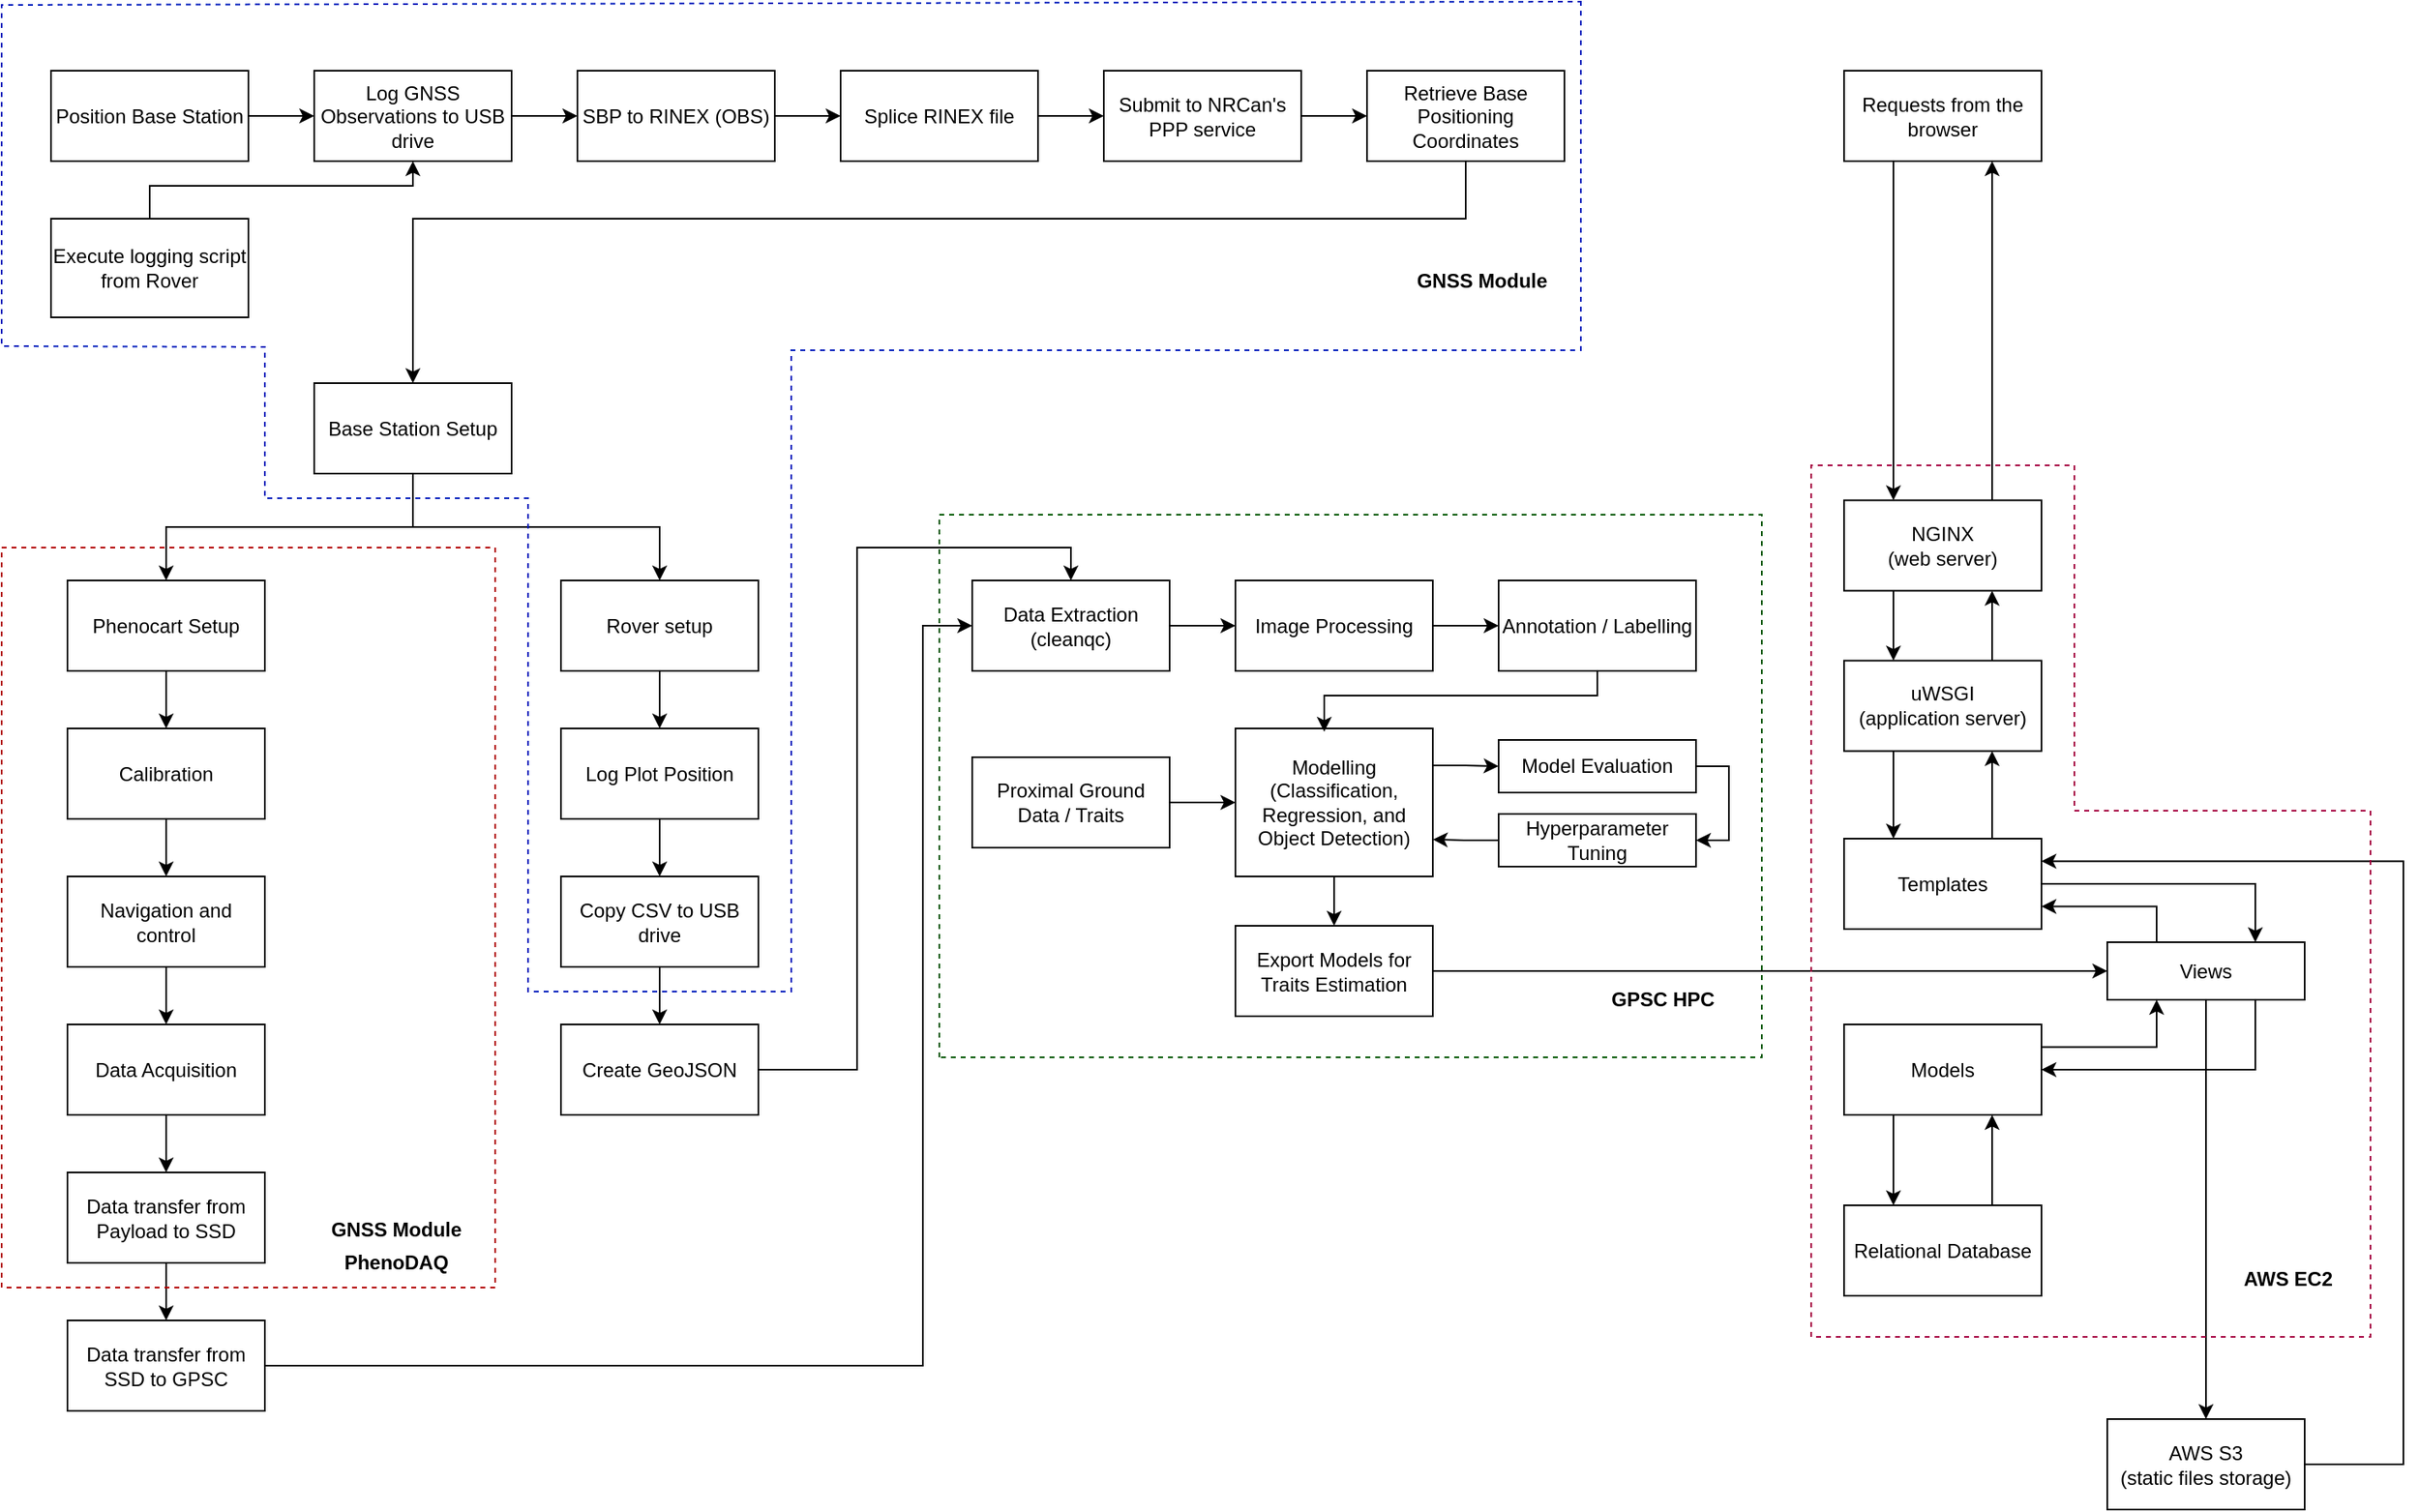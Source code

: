 <mxfile version="22.0.4" type="github">
  <diagram name="Page-1" id="y3tzeOVp731qI052sBjQ">
    <mxGraphModel dx="2394" dy="1224" grid="1" gridSize="10" guides="1" tooltips="1" connect="1" arrows="1" fold="1" page="1" pageScale="1" pageWidth="850" pageHeight="1100" math="0" shadow="0">
      <root>
        <mxCell id="0" />
        <mxCell id="1" parent="0" />
        <mxCell id="EIoQqLv1L-An7SC59F_x-1" style="edgeStyle=orthogonalEdgeStyle;rounded=0;orthogonalLoop=1;jettySize=auto;html=1;exitX=1;exitY=0.5;exitDx=0;exitDy=0;entryX=0;entryY=0.5;entryDx=0;entryDy=0;" parent="1" source="EIoQqLv1L-An7SC59F_x-2" target="EIoQqLv1L-An7SC59F_x-6" edge="1">
          <mxGeometry relative="1" as="geometry" />
        </mxCell>
        <mxCell id="EIoQqLv1L-An7SC59F_x-2" value="Position Base Station" style="rounded=0;whiteSpace=wrap;html=1;fillColor=none;" parent="1" vertex="1">
          <mxGeometry x="190" y="70" width="120" height="55" as="geometry" />
        </mxCell>
        <mxCell id="EIoQqLv1L-An7SC59F_x-3" style="edgeStyle=orthogonalEdgeStyle;rounded=0;orthogonalLoop=1;jettySize=auto;html=1;exitX=0.5;exitY=0;exitDx=0;exitDy=0;entryX=0.5;entryY=1;entryDx=0;entryDy=0;" parent="1" source="EIoQqLv1L-An7SC59F_x-4" target="EIoQqLv1L-An7SC59F_x-6" edge="1">
          <mxGeometry relative="1" as="geometry">
            <Array as="points">
              <mxPoint x="250" y="140" />
              <mxPoint x="410" y="140" />
            </Array>
          </mxGeometry>
        </mxCell>
        <mxCell id="EIoQqLv1L-An7SC59F_x-4" value="Execute logging script from Rover" style="rounded=0;whiteSpace=wrap;html=1;fillColor=none;" parent="1" vertex="1">
          <mxGeometry x="190" y="160" width="120" height="60" as="geometry" />
        </mxCell>
        <mxCell id="EIoQqLv1L-An7SC59F_x-5" style="edgeStyle=orthogonalEdgeStyle;rounded=0;orthogonalLoop=1;jettySize=auto;html=1;exitX=1;exitY=0.5;exitDx=0;exitDy=0;entryX=0;entryY=0.5;entryDx=0;entryDy=0;" parent="1" source="EIoQqLv1L-An7SC59F_x-6" target="EIoQqLv1L-An7SC59F_x-8" edge="1">
          <mxGeometry relative="1" as="geometry" />
        </mxCell>
        <mxCell id="EIoQqLv1L-An7SC59F_x-6" value="Log GNSS Observations to USB drive" style="rounded=0;whiteSpace=wrap;html=1;fillColor=none;" parent="1" vertex="1">
          <mxGeometry x="350" y="70" width="120" height="55" as="geometry" />
        </mxCell>
        <mxCell id="EIoQqLv1L-An7SC59F_x-7" style="edgeStyle=orthogonalEdgeStyle;rounded=0;orthogonalLoop=1;jettySize=auto;html=1;exitX=1;exitY=0.5;exitDx=0;exitDy=0;entryX=0;entryY=0.5;entryDx=0;entryDy=0;" parent="1" source="EIoQqLv1L-An7SC59F_x-8" target="EIoQqLv1L-An7SC59F_x-10" edge="1">
          <mxGeometry relative="1" as="geometry" />
        </mxCell>
        <mxCell id="EIoQqLv1L-An7SC59F_x-8" value="SBP to RINEX (OBS)" style="rounded=0;whiteSpace=wrap;html=1;fillColor=none;" parent="1" vertex="1">
          <mxGeometry x="510" y="70" width="120" height="55" as="geometry" />
        </mxCell>
        <mxCell id="EIoQqLv1L-An7SC59F_x-9" style="edgeStyle=orthogonalEdgeStyle;rounded=0;orthogonalLoop=1;jettySize=auto;html=1;exitX=1;exitY=0.5;exitDx=0;exitDy=0;entryX=0;entryY=0.5;entryDx=0;entryDy=0;" parent="1" source="EIoQqLv1L-An7SC59F_x-10" target="EIoQqLv1L-An7SC59F_x-12" edge="1">
          <mxGeometry relative="1" as="geometry" />
        </mxCell>
        <mxCell id="EIoQqLv1L-An7SC59F_x-10" value="Splice RINEX file" style="rounded=0;whiteSpace=wrap;html=1;fillColor=none;" parent="1" vertex="1">
          <mxGeometry x="670" y="70" width="120" height="55" as="geometry" />
        </mxCell>
        <mxCell id="EIoQqLv1L-An7SC59F_x-11" style="edgeStyle=orthogonalEdgeStyle;rounded=0;orthogonalLoop=1;jettySize=auto;html=1;exitX=1;exitY=0.5;exitDx=0;exitDy=0;entryX=0;entryY=0.5;entryDx=0;entryDy=0;" parent="1" source="EIoQqLv1L-An7SC59F_x-12" target="EIoQqLv1L-An7SC59F_x-14" edge="1">
          <mxGeometry relative="1" as="geometry" />
        </mxCell>
        <mxCell id="EIoQqLv1L-An7SC59F_x-12" value="Submit to NRCan&#39;s PPP service" style="rounded=0;whiteSpace=wrap;html=1;fillColor=none;" parent="1" vertex="1">
          <mxGeometry x="830" y="70" width="120" height="55" as="geometry" />
        </mxCell>
        <mxCell id="EIoQqLv1L-An7SC59F_x-13" style="edgeStyle=orthogonalEdgeStyle;rounded=0;orthogonalLoop=1;jettySize=auto;html=1;exitX=0.5;exitY=1;exitDx=0;exitDy=0;entryX=0.5;entryY=0;entryDx=0;entryDy=0;" parent="1" source="EIoQqLv1L-An7SC59F_x-14" target="EIoQqLv1L-An7SC59F_x-17" edge="1">
          <mxGeometry relative="1" as="geometry">
            <Array as="points">
              <mxPoint x="1050" y="160" />
              <mxPoint x="410" y="160" />
            </Array>
          </mxGeometry>
        </mxCell>
        <mxCell id="EIoQqLv1L-An7SC59F_x-14" value="Retrieve Base Positioning Coordinates" style="rounded=0;whiteSpace=wrap;html=1;fillColor=none;" parent="1" vertex="1">
          <mxGeometry x="990" y="70" width="120" height="55" as="geometry" />
        </mxCell>
        <mxCell id="EIoQqLv1L-An7SC59F_x-15" style="edgeStyle=orthogonalEdgeStyle;rounded=0;orthogonalLoop=1;jettySize=auto;html=1;exitX=0.5;exitY=1;exitDx=0;exitDy=0;entryX=0.5;entryY=0;entryDx=0;entryDy=0;" parent="1" source="EIoQqLv1L-An7SC59F_x-17" target="EIoQqLv1L-An7SC59F_x-19" edge="1">
          <mxGeometry relative="1" as="geometry" />
        </mxCell>
        <mxCell id="EIoQqLv1L-An7SC59F_x-16" style="edgeStyle=orthogonalEdgeStyle;rounded=0;orthogonalLoop=1;jettySize=auto;html=1;exitX=0.5;exitY=1;exitDx=0;exitDy=0;entryX=0.5;entryY=0;entryDx=0;entryDy=0;" parent="1" source="EIoQqLv1L-An7SC59F_x-17" target="EIoQqLv1L-An7SC59F_x-30" edge="1">
          <mxGeometry relative="1" as="geometry" />
        </mxCell>
        <mxCell id="EIoQqLv1L-An7SC59F_x-17" value="Base Station Setup" style="rounded=0;whiteSpace=wrap;html=1;fillColor=none;" parent="1" vertex="1">
          <mxGeometry x="350" y="260" width="120" height="55" as="geometry" />
        </mxCell>
        <mxCell id="EIoQqLv1L-An7SC59F_x-18" style="edgeStyle=orthogonalEdgeStyle;rounded=0;orthogonalLoop=1;jettySize=auto;html=1;exitX=0.5;exitY=1;exitDx=0;exitDy=0;entryX=0.5;entryY=0;entryDx=0;entryDy=0;" parent="1" source="EIoQqLv1L-An7SC59F_x-19" target="EIoQqLv1L-An7SC59F_x-21" edge="1">
          <mxGeometry relative="1" as="geometry" />
        </mxCell>
        <mxCell id="EIoQqLv1L-An7SC59F_x-19" value="Phenocart Setup" style="rounded=0;whiteSpace=wrap;html=1;fillColor=none;" parent="1" vertex="1">
          <mxGeometry x="200" y="380" width="120" height="55" as="geometry" />
        </mxCell>
        <mxCell id="EIoQqLv1L-An7SC59F_x-20" style="edgeStyle=orthogonalEdgeStyle;rounded=0;orthogonalLoop=1;jettySize=auto;html=1;exitX=0.5;exitY=1;exitDx=0;exitDy=0;entryX=0.5;entryY=0;entryDx=0;entryDy=0;" parent="1" source="EIoQqLv1L-An7SC59F_x-21" target="EIoQqLv1L-An7SC59F_x-23" edge="1">
          <mxGeometry relative="1" as="geometry" />
        </mxCell>
        <mxCell id="EIoQqLv1L-An7SC59F_x-21" value="Calibration" style="rounded=0;whiteSpace=wrap;html=1;fillColor=none;" parent="1" vertex="1">
          <mxGeometry x="200" y="470" width="120" height="55" as="geometry" />
        </mxCell>
        <mxCell id="EIoQqLv1L-An7SC59F_x-22" style="edgeStyle=orthogonalEdgeStyle;rounded=0;orthogonalLoop=1;jettySize=auto;html=1;exitX=0.5;exitY=1;exitDx=0;exitDy=0;entryX=0.5;entryY=0;entryDx=0;entryDy=0;" parent="1" source="EIoQqLv1L-An7SC59F_x-23" target="EIoQqLv1L-An7SC59F_x-25" edge="1">
          <mxGeometry relative="1" as="geometry" />
        </mxCell>
        <mxCell id="EIoQqLv1L-An7SC59F_x-23" value="Navigation and control" style="rounded=0;whiteSpace=wrap;html=1;fillColor=none;" parent="1" vertex="1">
          <mxGeometry x="200" y="560" width="120" height="55" as="geometry" />
        </mxCell>
        <mxCell id="EIoQqLv1L-An7SC59F_x-24" style="edgeStyle=orthogonalEdgeStyle;rounded=0;orthogonalLoop=1;jettySize=auto;html=1;exitX=0.5;exitY=1;exitDx=0;exitDy=0;entryX=0.5;entryY=0;entryDx=0;entryDy=0;" parent="1" source="EIoQqLv1L-An7SC59F_x-25" target="EIoQqLv1L-An7SC59F_x-27" edge="1">
          <mxGeometry relative="1" as="geometry" />
        </mxCell>
        <mxCell id="EIoQqLv1L-An7SC59F_x-25" value="Data Acquisition" style="rounded=0;whiteSpace=wrap;html=1;fillColor=none;" parent="1" vertex="1">
          <mxGeometry x="200" y="650" width="120" height="55" as="geometry" />
        </mxCell>
        <mxCell id="EIoQqLv1L-An7SC59F_x-26" style="edgeStyle=orthogonalEdgeStyle;rounded=0;orthogonalLoop=1;jettySize=auto;html=1;exitX=0.5;exitY=1;exitDx=0;exitDy=0;entryX=0.5;entryY=0;entryDx=0;entryDy=0;" parent="1" source="EIoQqLv1L-An7SC59F_x-27" target="EIoQqLv1L-An7SC59F_x-28" edge="1">
          <mxGeometry relative="1" as="geometry" />
        </mxCell>
        <mxCell id="EIoQqLv1L-An7SC59F_x-27" value="Data transfer from Payload to SSD" style="rounded=0;whiteSpace=wrap;html=1;fillColor=none;" parent="1" vertex="1">
          <mxGeometry x="200" y="740" width="120" height="55" as="geometry" />
        </mxCell>
        <mxCell id="jn7o5Xkk-PxlietVmYXm-2" style="edgeStyle=orthogonalEdgeStyle;rounded=0;orthogonalLoop=1;jettySize=auto;html=1;exitX=1;exitY=0.5;exitDx=0;exitDy=0;entryX=0;entryY=0.5;entryDx=0;entryDy=0;" edge="1" parent="1" source="EIoQqLv1L-An7SC59F_x-28" target="EIoQqLv1L-An7SC59F_x-38">
          <mxGeometry relative="1" as="geometry">
            <Array as="points">
              <mxPoint x="720" y="858" />
              <mxPoint x="720" y="408" />
            </Array>
          </mxGeometry>
        </mxCell>
        <mxCell id="EIoQqLv1L-An7SC59F_x-28" value="Data transfer from SSD to GPSC" style="rounded=0;whiteSpace=wrap;html=1;fillColor=none;" parent="1" vertex="1">
          <mxGeometry x="200" y="830" width="120" height="55" as="geometry" />
        </mxCell>
        <mxCell id="EIoQqLv1L-An7SC59F_x-29" style="edgeStyle=orthogonalEdgeStyle;rounded=0;orthogonalLoop=1;jettySize=auto;html=1;exitX=0.5;exitY=1;exitDx=0;exitDy=0;entryX=0.5;entryY=0;entryDx=0;entryDy=0;" parent="1" source="EIoQqLv1L-An7SC59F_x-30" target="EIoQqLv1L-An7SC59F_x-32" edge="1">
          <mxGeometry relative="1" as="geometry" />
        </mxCell>
        <mxCell id="EIoQqLv1L-An7SC59F_x-30" value="Rover setup" style="rounded=0;whiteSpace=wrap;html=1;fillColor=none;" parent="1" vertex="1">
          <mxGeometry x="500" y="380" width="120" height="55" as="geometry" />
        </mxCell>
        <mxCell id="EIoQqLv1L-An7SC59F_x-31" style="edgeStyle=orthogonalEdgeStyle;rounded=0;orthogonalLoop=1;jettySize=auto;html=1;exitX=0.5;exitY=1;exitDx=0;exitDy=0;entryX=0.5;entryY=0;entryDx=0;entryDy=0;" parent="1" source="EIoQqLv1L-An7SC59F_x-32" target="EIoQqLv1L-An7SC59F_x-34" edge="1">
          <mxGeometry relative="1" as="geometry" />
        </mxCell>
        <mxCell id="EIoQqLv1L-An7SC59F_x-32" value="Log Plot Position" style="rounded=0;whiteSpace=wrap;html=1;fillColor=none;" parent="1" vertex="1">
          <mxGeometry x="500" y="470" width="120" height="55" as="geometry" />
        </mxCell>
        <mxCell id="EIoQqLv1L-An7SC59F_x-33" style="edgeStyle=orthogonalEdgeStyle;rounded=0;orthogonalLoop=1;jettySize=auto;html=1;exitX=0.5;exitY=1;exitDx=0;exitDy=0;entryX=0.5;entryY=0;entryDx=0;entryDy=0;" parent="1" source="EIoQqLv1L-An7SC59F_x-34" target="EIoQqLv1L-An7SC59F_x-36" edge="1">
          <mxGeometry relative="1" as="geometry" />
        </mxCell>
        <mxCell id="EIoQqLv1L-An7SC59F_x-34" value="Copy CSV to USB drive" style="rounded=0;whiteSpace=wrap;html=1;fillColor=none;" parent="1" vertex="1">
          <mxGeometry x="500" y="560" width="120" height="55" as="geometry" />
        </mxCell>
        <mxCell id="jn7o5Xkk-PxlietVmYXm-1" style="edgeStyle=orthogonalEdgeStyle;rounded=0;orthogonalLoop=1;jettySize=auto;html=1;exitX=1;exitY=0.5;exitDx=0;exitDy=0;entryX=0.5;entryY=0;entryDx=0;entryDy=0;" edge="1" parent="1" source="EIoQqLv1L-An7SC59F_x-36" target="EIoQqLv1L-An7SC59F_x-38">
          <mxGeometry relative="1" as="geometry">
            <Array as="points">
              <mxPoint x="680" y="678" />
              <mxPoint x="680" y="360" />
              <mxPoint x="810" y="360" />
            </Array>
          </mxGeometry>
        </mxCell>
        <mxCell id="EIoQqLv1L-An7SC59F_x-36" value="Create GeoJSON" style="rounded=0;whiteSpace=wrap;html=1;fillColor=none;" parent="1" vertex="1">
          <mxGeometry x="500" y="650" width="120" height="55" as="geometry" />
        </mxCell>
        <mxCell id="EIoQqLv1L-An7SC59F_x-37" style="edgeStyle=orthogonalEdgeStyle;rounded=0;orthogonalLoop=1;jettySize=auto;html=1;exitX=1;exitY=0.5;exitDx=0;exitDy=0;entryX=0;entryY=0.5;entryDx=0;entryDy=0;" parent="1" source="EIoQqLv1L-An7SC59F_x-38" target="EIoQqLv1L-An7SC59F_x-40" edge="1">
          <mxGeometry relative="1" as="geometry" />
        </mxCell>
        <mxCell id="EIoQqLv1L-An7SC59F_x-38" value="Data Extraction&lt;br&gt;(cleanqc)" style="rounded=0;whiteSpace=wrap;html=1;fillColor=none;" parent="1" vertex="1">
          <mxGeometry x="750" y="380" width="120" height="55" as="geometry" />
        </mxCell>
        <mxCell id="EIoQqLv1L-An7SC59F_x-39" style="edgeStyle=orthogonalEdgeStyle;rounded=0;orthogonalLoop=1;jettySize=auto;html=1;exitX=1;exitY=0.5;exitDx=0;exitDy=0;entryX=0;entryY=0.5;entryDx=0;entryDy=0;" parent="1" source="EIoQqLv1L-An7SC59F_x-40" target="EIoQqLv1L-An7SC59F_x-41" edge="1">
          <mxGeometry relative="1" as="geometry" />
        </mxCell>
        <mxCell id="EIoQqLv1L-An7SC59F_x-40" value="Image Processing" style="rounded=0;whiteSpace=wrap;html=1;fillColor=none;" parent="1" vertex="1">
          <mxGeometry x="910" y="380" width="120" height="55" as="geometry" />
        </mxCell>
        <mxCell id="EIoQqLv1L-An7SC59F_x-41" value="Annotation / Labelling" style="rounded=0;whiteSpace=wrap;html=1;fillColor=none;" parent="1" vertex="1">
          <mxGeometry x="1070" y="380" width="120" height="55" as="geometry" />
        </mxCell>
        <mxCell id="EIoQqLv1L-An7SC59F_x-42" style="edgeStyle=orthogonalEdgeStyle;rounded=0;orthogonalLoop=1;jettySize=auto;html=1;exitX=0.5;exitY=1;exitDx=0;exitDy=0;" parent="1" source="EIoQqLv1L-An7SC59F_x-43" target="EIoQqLv1L-An7SC59F_x-50" edge="1">
          <mxGeometry relative="1" as="geometry" />
        </mxCell>
        <mxCell id="jn7o5Xkk-PxlietVmYXm-3" style="edgeStyle=orthogonalEdgeStyle;rounded=0;orthogonalLoop=1;jettySize=auto;html=1;exitX=1;exitY=0.25;exitDx=0;exitDy=0;entryX=0;entryY=0.5;entryDx=0;entryDy=0;" edge="1" parent="1" source="EIoQqLv1L-An7SC59F_x-43" target="EIoQqLv1L-An7SC59F_x-48">
          <mxGeometry relative="1" as="geometry" />
        </mxCell>
        <mxCell id="EIoQqLv1L-An7SC59F_x-43" value="Modelling (Classification, Regression, and Object Detection)" style="rounded=0;whiteSpace=wrap;html=1;fillColor=none;" parent="1" vertex="1">
          <mxGeometry x="910" y="470" width="120" height="90" as="geometry" />
        </mxCell>
        <mxCell id="EIoQqLv1L-An7SC59F_x-44" style="edgeStyle=orthogonalEdgeStyle;rounded=0;orthogonalLoop=1;jettySize=auto;html=1;exitX=1;exitY=0.5;exitDx=0;exitDy=0;entryX=0;entryY=0.5;entryDx=0;entryDy=0;" parent="1" source="EIoQqLv1L-An7SC59F_x-45" target="EIoQqLv1L-An7SC59F_x-43" edge="1">
          <mxGeometry relative="1" as="geometry" />
        </mxCell>
        <mxCell id="EIoQqLv1L-An7SC59F_x-45" value="Proximal Ground Data / Traits" style="rounded=0;whiteSpace=wrap;html=1;fillColor=none;" parent="1" vertex="1">
          <mxGeometry x="750" y="487.5" width="120" height="55" as="geometry" />
        </mxCell>
        <mxCell id="EIoQqLv1L-An7SC59F_x-47" style="edgeStyle=orthogonalEdgeStyle;rounded=0;orthogonalLoop=1;jettySize=auto;html=1;entryX=1;entryY=0.5;entryDx=0;entryDy=0;" parent="1" source="EIoQqLv1L-An7SC59F_x-48" target="EIoQqLv1L-An7SC59F_x-52" edge="1">
          <mxGeometry relative="1" as="geometry">
            <Array as="points">
              <mxPoint x="1210" y="493" />
              <mxPoint x="1210" y="538" />
            </Array>
          </mxGeometry>
        </mxCell>
        <mxCell id="EIoQqLv1L-An7SC59F_x-48" value="Model Evaluation" style="rounded=0;whiteSpace=wrap;html=1;fillColor=none;" parent="1" vertex="1">
          <mxGeometry x="1070" y="477" width="120" height="32" as="geometry" />
        </mxCell>
        <mxCell id="EIoQqLv1L-An7SC59F_x-49" style="edgeStyle=orthogonalEdgeStyle;rounded=0;orthogonalLoop=1;jettySize=auto;html=1;entryX=0;entryY=0.5;entryDx=0;entryDy=0;" parent="1" source="EIoQqLv1L-An7SC59F_x-50" target="EIoQqLv1L-An7SC59F_x-65" edge="1">
          <mxGeometry relative="1" as="geometry" />
        </mxCell>
        <mxCell id="EIoQqLv1L-An7SC59F_x-50" value="Export Models for Traits Estimation" style="rounded=0;whiteSpace=wrap;html=1;fillColor=none;" parent="1" vertex="1">
          <mxGeometry x="910" y="590" width="120" height="55" as="geometry" />
        </mxCell>
        <mxCell id="EIoQqLv1L-An7SC59F_x-51" style="edgeStyle=orthogonalEdgeStyle;rounded=0;orthogonalLoop=1;jettySize=auto;html=1;exitX=0;exitY=0.5;exitDx=0;exitDy=0;entryX=1;entryY=0.75;entryDx=0;entryDy=0;" parent="1" source="EIoQqLv1L-An7SC59F_x-52" target="EIoQqLv1L-An7SC59F_x-43" edge="1">
          <mxGeometry relative="1" as="geometry" />
        </mxCell>
        <mxCell id="EIoQqLv1L-An7SC59F_x-52" value="Hyperparameter Tuning" style="rounded=0;whiteSpace=wrap;html=1;fillColor=none;" parent="1" vertex="1">
          <mxGeometry x="1070" y="522" width="120" height="32" as="geometry" />
        </mxCell>
        <mxCell id="EIoQqLv1L-An7SC59F_x-53" style="edgeStyle=orthogonalEdgeStyle;rounded=0;orthogonalLoop=1;jettySize=auto;html=1;exitX=0.5;exitY=1;exitDx=0;exitDy=0;entryX=0.45;entryY=0.022;entryDx=0;entryDy=0;entryPerimeter=0;" parent="1" source="EIoQqLv1L-An7SC59F_x-41" target="EIoQqLv1L-An7SC59F_x-43" edge="1">
          <mxGeometry relative="1" as="geometry">
            <Array as="points">
              <mxPoint x="1130" y="450" />
              <mxPoint x="964" y="450" />
            </Array>
          </mxGeometry>
        </mxCell>
        <mxCell id="EIoQqLv1L-An7SC59F_x-54" style="edgeStyle=orthogonalEdgeStyle;rounded=0;orthogonalLoop=1;jettySize=auto;html=1;exitX=0.25;exitY=1;exitDx=0;exitDy=0;entryX=0.25;entryY=0;entryDx=0;entryDy=0;" parent="1" source="EIoQqLv1L-An7SC59F_x-55" target="EIoQqLv1L-An7SC59F_x-58" edge="1">
          <mxGeometry relative="1" as="geometry" />
        </mxCell>
        <mxCell id="EIoQqLv1L-An7SC59F_x-55" value="Requests from the browser" style="rounded=0;whiteSpace=wrap;html=1;fillColor=none;" parent="1" vertex="1">
          <mxGeometry x="1280" y="70" width="120" height="55" as="geometry" />
        </mxCell>
        <mxCell id="EIoQqLv1L-An7SC59F_x-56" style="edgeStyle=orthogonalEdgeStyle;rounded=0;orthogonalLoop=1;jettySize=auto;html=1;exitX=0.25;exitY=1;exitDx=0;exitDy=0;entryX=0.25;entryY=0;entryDx=0;entryDy=0;" parent="1" source="EIoQqLv1L-An7SC59F_x-58" target="EIoQqLv1L-An7SC59F_x-61" edge="1">
          <mxGeometry relative="1" as="geometry" />
        </mxCell>
        <mxCell id="EIoQqLv1L-An7SC59F_x-57" style="edgeStyle=orthogonalEdgeStyle;rounded=0;orthogonalLoop=1;jettySize=auto;html=1;exitX=0.75;exitY=0;exitDx=0;exitDy=0;entryX=0.75;entryY=1;entryDx=0;entryDy=0;" parent="1" source="EIoQqLv1L-An7SC59F_x-58" target="EIoQqLv1L-An7SC59F_x-55" edge="1">
          <mxGeometry relative="1" as="geometry" />
        </mxCell>
        <mxCell id="EIoQqLv1L-An7SC59F_x-58" value="NGINX&lt;br&gt;(web server)" style="rounded=0;whiteSpace=wrap;html=1;fillColor=none;" parent="1" vertex="1">
          <mxGeometry x="1280" y="331.25" width="120" height="55" as="geometry" />
        </mxCell>
        <mxCell id="EIoQqLv1L-An7SC59F_x-59" style="edgeStyle=orthogonalEdgeStyle;rounded=0;orthogonalLoop=1;jettySize=auto;html=1;exitX=0.25;exitY=1;exitDx=0;exitDy=0;entryX=0.25;entryY=0;entryDx=0;entryDy=0;" parent="1" source="EIoQqLv1L-An7SC59F_x-61" target="EIoQqLv1L-An7SC59F_x-71" edge="1">
          <mxGeometry relative="1" as="geometry" />
        </mxCell>
        <mxCell id="EIoQqLv1L-An7SC59F_x-60" style="edgeStyle=orthogonalEdgeStyle;rounded=0;orthogonalLoop=1;jettySize=auto;html=1;exitX=0.75;exitY=0;exitDx=0;exitDy=0;entryX=0.75;entryY=1;entryDx=0;entryDy=0;" parent="1" source="EIoQqLv1L-An7SC59F_x-61" target="EIoQqLv1L-An7SC59F_x-58" edge="1">
          <mxGeometry relative="1" as="geometry" />
        </mxCell>
        <mxCell id="EIoQqLv1L-An7SC59F_x-61" value="uWSGI&lt;br&gt;(application server)" style="rounded=0;whiteSpace=wrap;html=1;fillColor=none;" parent="1" vertex="1">
          <mxGeometry x="1280" y="428.75" width="120" height="55" as="geometry" />
        </mxCell>
        <mxCell id="EIoQqLv1L-An7SC59F_x-62" style="edgeStyle=orthogonalEdgeStyle;rounded=0;orthogonalLoop=1;jettySize=auto;html=1;exitX=0.75;exitY=1;exitDx=0;exitDy=0;entryX=1;entryY=0.5;entryDx=0;entryDy=0;" parent="1" source="EIoQqLv1L-An7SC59F_x-65" target="EIoQqLv1L-An7SC59F_x-68" edge="1">
          <mxGeometry relative="1" as="geometry" />
        </mxCell>
        <mxCell id="EIoQqLv1L-An7SC59F_x-63" style="edgeStyle=orthogonalEdgeStyle;rounded=0;orthogonalLoop=1;jettySize=auto;html=1;exitX=0.5;exitY=1;exitDx=0;exitDy=0;" parent="1" source="EIoQqLv1L-An7SC59F_x-65" edge="1" target="EIoQqLv1L-An7SC59F_x-73">
          <mxGeometry relative="1" as="geometry">
            <mxPoint x="1500" y="750" as="targetPoint" />
          </mxGeometry>
        </mxCell>
        <mxCell id="EIoQqLv1L-An7SC59F_x-64" style="edgeStyle=orthogonalEdgeStyle;rounded=0;orthogonalLoop=1;jettySize=auto;html=1;exitX=0.25;exitY=0;exitDx=0;exitDy=0;entryX=1;entryY=0.75;entryDx=0;entryDy=0;" parent="1" source="EIoQqLv1L-An7SC59F_x-65" target="EIoQqLv1L-An7SC59F_x-71" edge="1">
          <mxGeometry relative="1" as="geometry" />
        </mxCell>
        <mxCell id="EIoQqLv1L-An7SC59F_x-65" value="Views" style="rounded=0;whiteSpace=wrap;html=1;fillColor=none;" parent="1" vertex="1">
          <mxGeometry x="1440" y="600" width="120" height="35" as="geometry" />
        </mxCell>
        <mxCell id="EIoQqLv1L-An7SC59F_x-66" style="edgeStyle=orthogonalEdgeStyle;rounded=0;orthogonalLoop=1;jettySize=auto;html=1;exitX=0.25;exitY=1;exitDx=0;exitDy=0;entryX=0.25;entryY=0;entryDx=0;entryDy=0;" parent="1" source="EIoQqLv1L-An7SC59F_x-68" target="EIoQqLv1L-An7SC59F_x-75" edge="1">
          <mxGeometry relative="1" as="geometry" />
        </mxCell>
        <mxCell id="EIoQqLv1L-An7SC59F_x-67" style="edgeStyle=orthogonalEdgeStyle;rounded=0;orthogonalLoop=1;jettySize=auto;html=1;exitX=1;exitY=0.25;exitDx=0;exitDy=0;entryX=0.25;entryY=1;entryDx=0;entryDy=0;" parent="1" source="EIoQqLv1L-An7SC59F_x-68" target="EIoQqLv1L-An7SC59F_x-65" edge="1">
          <mxGeometry relative="1" as="geometry" />
        </mxCell>
        <mxCell id="EIoQqLv1L-An7SC59F_x-68" value="Models" style="rounded=0;whiteSpace=wrap;html=1;fillColor=none;" parent="1" vertex="1">
          <mxGeometry x="1280" y="650" width="120" height="55" as="geometry" />
        </mxCell>
        <mxCell id="EIoQqLv1L-An7SC59F_x-69" style="edgeStyle=orthogonalEdgeStyle;rounded=0;orthogonalLoop=1;jettySize=auto;html=1;exitX=0.75;exitY=0;exitDx=0;exitDy=0;entryX=0.75;entryY=1;entryDx=0;entryDy=0;" parent="1" source="EIoQqLv1L-An7SC59F_x-71" target="EIoQqLv1L-An7SC59F_x-61" edge="1">
          <mxGeometry relative="1" as="geometry" />
        </mxCell>
        <mxCell id="EIoQqLv1L-An7SC59F_x-70" style="edgeStyle=orthogonalEdgeStyle;rounded=0;orthogonalLoop=1;jettySize=auto;html=1;exitX=1;exitY=0.5;exitDx=0;exitDy=0;entryX=0.75;entryY=0;entryDx=0;entryDy=0;" parent="1" source="EIoQqLv1L-An7SC59F_x-71" target="EIoQqLv1L-An7SC59F_x-65" edge="1">
          <mxGeometry relative="1" as="geometry" />
        </mxCell>
        <mxCell id="EIoQqLv1L-An7SC59F_x-71" value="Templates" style="rounded=0;whiteSpace=wrap;html=1;fillColor=none;" parent="1" vertex="1">
          <mxGeometry x="1280" y="537" width="120" height="55" as="geometry" />
        </mxCell>
        <mxCell id="EIoQqLv1L-An7SC59F_x-72" style="edgeStyle=orthogonalEdgeStyle;rounded=0;orthogonalLoop=1;jettySize=auto;html=1;exitX=1;exitY=0.5;exitDx=0;exitDy=0;entryX=1;entryY=0.25;entryDx=0;entryDy=0;" parent="1" source="EIoQqLv1L-An7SC59F_x-73" target="EIoQqLv1L-An7SC59F_x-71" edge="1">
          <mxGeometry relative="1" as="geometry">
            <Array as="points">
              <mxPoint x="1620" y="918" />
              <mxPoint x="1620" y="551" />
            </Array>
          </mxGeometry>
        </mxCell>
        <mxCell id="EIoQqLv1L-An7SC59F_x-73" value="AWS S3&lt;br&gt;(static files storage)" style="rounded=0;whiteSpace=wrap;html=1;fillColor=none;" parent="1" vertex="1">
          <mxGeometry x="1440" y="890" width="120" height="55" as="geometry" />
        </mxCell>
        <mxCell id="EIoQqLv1L-An7SC59F_x-74" style="edgeStyle=orthogonalEdgeStyle;rounded=0;orthogonalLoop=1;jettySize=auto;html=1;exitX=0.75;exitY=0;exitDx=0;exitDy=0;entryX=0.75;entryY=1;entryDx=0;entryDy=0;" parent="1" source="EIoQqLv1L-An7SC59F_x-75" target="EIoQqLv1L-An7SC59F_x-68" edge="1">
          <mxGeometry relative="1" as="geometry" />
        </mxCell>
        <mxCell id="EIoQqLv1L-An7SC59F_x-75" value="Relational Database" style="rounded=0;whiteSpace=wrap;html=1;fillColor=none;" parent="1" vertex="1">
          <mxGeometry x="1280" y="760" width="120" height="55" as="geometry" />
        </mxCell>
        <mxCell id="jn7o5Xkk-PxlietVmYXm-5" value="" style="endArrow=none;dashed=1;html=1;rounded=0;fillColor=#0050ef;strokeColor=#001DBC;" edge="1" parent="1">
          <mxGeometry width="50" height="50" relative="1" as="geometry">
            <mxPoint x="1120" y="27.5" as="sourcePoint" />
            <mxPoint x="1120" y="28" as="targetPoint" />
            <Array as="points">
              <mxPoint x="1120" y="240" />
              <mxPoint x="640" y="240" />
              <mxPoint x="640" y="630" />
              <mxPoint x="480" y="630" />
              <mxPoint x="480" y="330" />
              <mxPoint x="320" y="330" />
              <mxPoint x="320" y="238" />
              <mxPoint x="160" y="237.5" />
              <mxPoint x="160" y="30" />
            </Array>
          </mxGeometry>
        </mxCell>
        <mxCell id="jn7o5Xkk-PxlietVmYXm-6" value="" style="endArrow=none;dashed=1;html=1;rounded=0;fillColor=#e51400;strokeColor=#B20000;" edge="1" parent="1">
          <mxGeometry width="50" height="50" relative="1" as="geometry">
            <mxPoint x="160" y="810" as="sourcePoint" />
            <mxPoint x="160" y="810" as="targetPoint" />
            <Array as="points">
              <mxPoint x="160" y="360" />
              <mxPoint x="460" y="360" />
              <mxPoint x="460" y="810" />
            </Array>
          </mxGeometry>
        </mxCell>
        <mxCell id="jn7o5Xkk-PxlietVmYXm-8" value="" style="endArrow=none;dashed=1;html=1;rounded=0;fillColor=#008a00;strokeColor=#005700;" edge="1" parent="1">
          <mxGeometry width="50" height="50" relative="1" as="geometry">
            <mxPoint x="730" y="670" as="sourcePoint" />
            <mxPoint x="730" y="670" as="targetPoint" />
            <Array as="points">
              <mxPoint x="730" y="340" />
              <mxPoint x="1230" y="340" />
              <mxPoint x="1230" y="670" />
            </Array>
          </mxGeometry>
        </mxCell>
        <mxCell id="jn7o5Xkk-PxlietVmYXm-9" value="" style="endArrow=none;dashed=1;html=1;rounded=0;fillColor=#d80073;strokeColor=#A50040;" edge="1" parent="1">
          <mxGeometry width="50" height="50" relative="1" as="geometry">
            <mxPoint x="1260" y="840" as="sourcePoint" />
            <mxPoint x="1260" y="840" as="targetPoint" />
            <Array as="points">
              <mxPoint x="1260" y="310" />
              <mxPoint x="1420" y="310" />
              <mxPoint x="1420" y="520" />
              <mxPoint x="1600" y="520" />
              <mxPoint x="1600" y="840" />
            </Array>
          </mxGeometry>
        </mxCell>
        <mxCell id="jn7o5Xkk-PxlietVmYXm-10" value="&lt;b&gt;GNSS Module&lt;/b&gt;" style="text;html=1;strokeColor=none;fillColor=none;align=center;verticalAlign=middle;whiteSpace=wrap;rounded=0;" vertex="1" parent="1">
          <mxGeometry x="1000" y="182.5" width="120" height="30" as="geometry" />
        </mxCell>
        <mxCell id="jn7o5Xkk-PxlietVmYXm-12" value="&lt;b&gt;GNSS Module&lt;/b&gt;" style="text;html=1;strokeColor=none;fillColor=none;align=center;verticalAlign=middle;whiteSpace=wrap;rounded=0;" vertex="1" parent="1">
          <mxGeometry x="340" y="760" width="120" height="30" as="geometry" />
        </mxCell>
        <mxCell id="jn7o5Xkk-PxlietVmYXm-13" value="&lt;b&gt;GPSC HPC&lt;/b&gt;" style="text;html=1;strokeColor=none;fillColor=none;align=center;verticalAlign=middle;whiteSpace=wrap;rounded=0;" vertex="1" parent="1">
          <mxGeometry x="1110" y="620" width="120" height="30" as="geometry" />
        </mxCell>
        <mxCell id="jn7o5Xkk-PxlietVmYXm-14" value="&lt;b&gt;AWS EC2&lt;/b&gt;" style="text;html=1;strokeColor=none;fillColor=none;align=center;verticalAlign=middle;whiteSpace=wrap;rounded=0;" vertex="1" parent="1">
          <mxGeometry x="1500" y="790" width="100" height="30" as="geometry" />
        </mxCell>
        <mxCell id="jn7o5Xkk-PxlietVmYXm-16" value="&lt;b&gt;PhenoDAQ&lt;/b&gt;" style="text;html=1;strokeColor=none;fillColor=none;align=center;verticalAlign=middle;whiteSpace=wrap;rounded=0;" vertex="1" parent="1">
          <mxGeometry x="340" y="780" width="120" height="30" as="geometry" />
        </mxCell>
      </root>
    </mxGraphModel>
  </diagram>
</mxfile>
